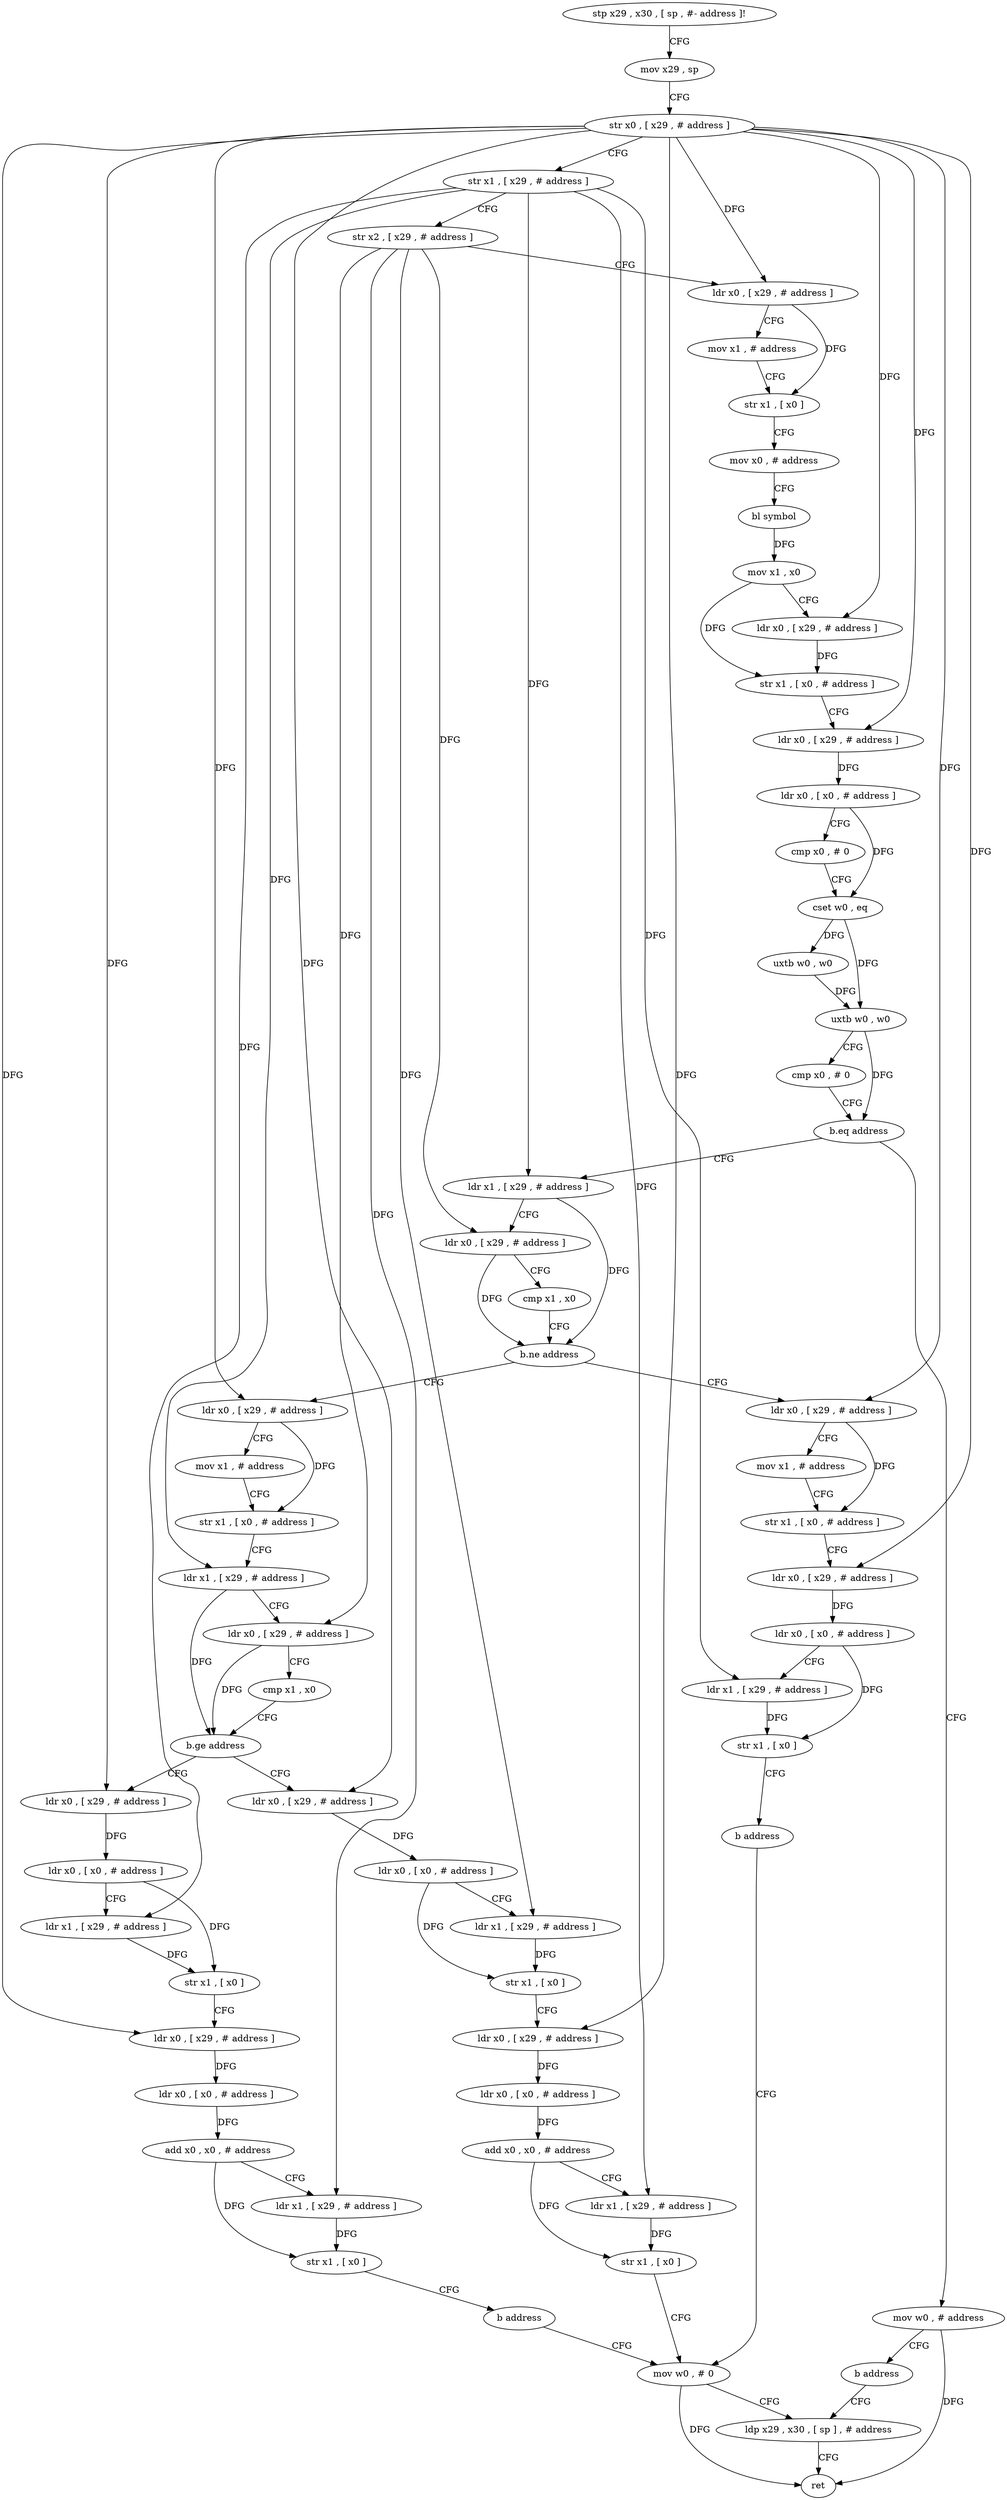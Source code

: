 digraph "func" {
"4394244" [label = "stp x29 , x30 , [ sp , #- address ]!" ]
"4394248" [label = "mov x29 , sp" ]
"4394252" [label = "str x0 , [ x29 , # address ]" ]
"4394256" [label = "str x1 , [ x29 , # address ]" ]
"4394260" [label = "str x2 , [ x29 , # address ]" ]
"4394264" [label = "ldr x0 , [ x29 , # address ]" ]
"4394268" [label = "mov x1 , # address" ]
"4394272" [label = "str x1 , [ x0 ]" ]
"4394276" [label = "mov x0 , # address" ]
"4394280" [label = "bl symbol" ]
"4394284" [label = "mov x1 , x0" ]
"4394288" [label = "ldr x0 , [ x29 , # address ]" ]
"4394292" [label = "str x1 , [ x0 , # address ]" ]
"4394296" [label = "ldr x0 , [ x29 , # address ]" ]
"4394300" [label = "ldr x0 , [ x0 , # address ]" ]
"4394304" [label = "cmp x0 , # 0" ]
"4394308" [label = "cset w0 , eq" ]
"4394312" [label = "uxtb w0 , w0" ]
"4394316" [label = "uxtb w0 , w0" ]
"4394320" [label = "cmp x0 , # 0" ]
"4394324" [label = "b.eq address" ]
"4394336" [label = "ldr x1 , [ x29 , # address ]" ]
"4394328" [label = "mov w0 , # address" ]
"4394340" [label = "ldr x0 , [ x29 , # address ]" ]
"4394344" [label = "cmp x1 , x0" ]
"4394348" [label = "b.ne address" ]
"4394384" [label = "ldr x0 , [ x29 , # address ]" ]
"4394352" [label = "ldr x0 , [ x29 , # address ]" ]
"4394332" [label = "b address" ]
"4394492" [label = "ldp x29 , x30 , [ sp ] , # address" ]
"4394388" [label = "mov x1 , # address" ]
"4394392" [label = "str x1 , [ x0 , # address ]" ]
"4394396" [label = "ldr x1 , [ x29 , # address ]" ]
"4394400" [label = "ldr x0 , [ x29 , # address ]" ]
"4394404" [label = "cmp x1 , x0" ]
"4394408" [label = "b.ge address" ]
"4394452" [label = "ldr x0 , [ x29 , # address ]" ]
"4394412" [label = "ldr x0 , [ x29 , # address ]" ]
"4394356" [label = "mov x1 , # address" ]
"4394360" [label = "str x1 , [ x0 , # address ]" ]
"4394364" [label = "ldr x0 , [ x29 , # address ]" ]
"4394368" [label = "ldr x0 , [ x0 , # address ]" ]
"4394372" [label = "ldr x1 , [ x29 , # address ]" ]
"4394376" [label = "str x1 , [ x0 ]" ]
"4394380" [label = "b address" ]
"4394488" [label = "mov w0 , # 0" ]
"4394496" [label = "ret" ]
"4394456" [label = "ldr x0 , [ x0 , # address ]" ]
"4394460" [label = "ldr x1 , [ x29 , # address ]" ]
"4394464" [label = "str x1 , [ x0 ]" ]
"4394468" [label = "ldr x0 , [ x29 , # address ]" ]
"4394472" [label = "ldr x0 , [ x0 , # address ]" ]
"4394476" [label = "add x0 , x0 , # address" ]
"4394480" [label = "ldr x1 , [ x29 , # address ]" ]
"4394484" [label = "str x1 , [ x0 ]" ]
"4394416" [label = "ldr x0 , [ x0 , # address ]" ]
"4394420" [label = "ldr x1 , [ x29 , # address ]" ]
"4394424" [label = "str x1 , [ x0 ]" ]
"4394428" [label = "ldr x0 , [ x29 , # address ]" ]
"4394432" [label = "ldr x0 , [ x0 , # address ]" ]
"4394436" [label = "add x0 , x0 , # address" ]
"4394440" [label = "ldr x1 , [ x29 , # address ]" ]
"4394444" [label = "str x1 , [ x0 ]" ]
"4394448" [label = "b address" ]
"4394244" -> "4394248" [ label = "CFG" ]
"4394248" -> "4394252" [ label = "CFG" ]
"4394252" -> "4394256" [ label = "CFG" ]
"4394252" -> "4394264" [ label = "DFG" ]
"4394252" -> "4394288" [ label = "DFG" ]
"4394252" -> "4394296" [ label = "DFG" ]
"4394252" -> "4394384" [ label = "DFG" ]
"4394252" -> "4394352" [ label = "DFG" ]
"4394252" -> "4394364" [ label = "DFG" ]
"4394252" -> "4394452" [ label = "DFG" ]
"4394252" -> "4394468" [ label = "DFG" ]
"4394252" -> "4394412" [ label = "DFG" ]
"4394252" -> "4394428" [ label = "DFG" ]
"4394256" -> "4394260" [ label = "CFG" ]
"4394256" -> "4394336" [ label = "DFG" ]
"4394256" -> "4394396" [ label = "DFG" ]
"4394256" -> "4394372" [ label = "DFG" ]
"4394256" -> "4394480" [ label = "DFG" ]
"4394256" -> "4394420" [ label = "DFG" ]
"4394260" -> "4394264" [ label = "CFG" ]
"4394260" -> "4394340" [ label = "DFG" ]
"4394260" -> "4394400" [ label = "DFG" ]
"4394260" -> "4394460" [ label = "DFG" ]
"4394260" -> "4394440" [ label = "DFG" ]
"4394264" -> "4394268" [ label = "CFG" ]
"4394264" -> "4394272" [ label = "DFG" ]
"4394268" -> "4394272" [ label = "CFG" ]
"4394272" -> "4394276" [ label = "CFG" ]
"4394276" -> "4394280" [ label = "CFG" ]
"4394280" -> "4394284" [ label = "DFG" ]
"4394284" -> "4394288" [ label = "CFG" ]
"4394284" -> "4394292" [ label = "DFG" ]
"4394288" -> "4394292" [ label = "DFG" ]
"4394292" -> "4394296" [ label = "CFG" ]
"4394296" -> "4394300" [ label = "DFG" ]
"4394300" -> "4394304" [ label = "CFG" ]
"4394300" -> "4394308" [ label = "DFG" ]
"4394304" -> "4394308" [ label = "CFG" ]
"4394308" -> "4394312" [ label = "DFG" ]
"4394308" -> "4394316" [ label = "DFG" ]
"4394312" -> "4394316" [ label = "DFG" ]
"4394316" -> "4394320" [ label = "CFG" ]
"4394316" -> "4394324" [ label = "DFG" ]
"4394320" -> "4394324" [ label = "CFG" ]
"4394324" -> "4394336" [ label = "CFG" ]
"4394324" -> "4394328" [ label = "CFG" ]
"4394336" -> "4394340" [ label = "CFG" ]
"4394336" -> "4394348" [ label = "DFG" ]
"4394328" -> "4394332" [ label = "CFG" ]
"4394328" -> "4394496" [ label = "DFG" ]
"4394340" -> "4394344" [ label = "CFG" ]
"4394340" -> "4394348" [ label = "DFG" ]
"4394344" -> "4394348" [ label = "CFG" ]
"4394348" -> "4394384" [ label = "CFG" ]
"4394348" -> "4394352" [ label = "CFG" ]
"4394384" -> "4394388" [ label = "CFG" ]
"4394384" -> "4394392" [ label = "DFG" ]
"4394352" -> "4394356" [ label = "CFG" ]
"4394352" -> "4394360" [ label = "DFG" ]
"4394332" -> "4394492" [ label = "CFG" ]
"4394492" -> "4394496" [ label = "CFG" ]
"4394388" -> "4394392" [ label = "CFG" ]
"4394392" -> "4394396" [ label = "CFG" ]
"4394396" -> "4394400" [ label = "CFG" ]
"4394396" -> "4394408" [ label = "DFG" ]
"4394400" -> "4394404" [ label = "CFG" ]
"4394400" -> "4394408" [ label = "DFG" ]
"4394404" -> "4394408" [ label = "CFG" ]
"4394408" -> "4394452" [ label = "CFG" ]
"4394408" -> "4394412" [ label = "CFG" ]
"4394452" -> "4394456" [ label = "DFG" ]
"4394412" -> "4394416" [ label = "DFG" ]
"4394356" -> "4394360" [ label = "CFG" ]
"4394360" -> "4394364" [ label = "CFG" ]
"4394364" -> "4394368" [ label = "DFG" ]
"4394368" -> "4394372" [ label = "CFG" ]
"4394368" -> "4394376" [ label = "DFG" ]
"4394372" -> "4394376" [ label = "DFG" ]
"4394376" -> "4394380" [ label = "CFG" ]
"4394380" -> "4394488" [ label = "CFG" ]
"4394488" -> "4394492" [ label = "CFG" ]
"4394488" -> "4394496" [ label = "DFG" ]
"4394456" -> "4394460" [ label = "CFG" ]
"4394456" -> "4394464" [ label = "DFG" ]
"4394460" -> "4394464" [ label = "DFG" ]
"4394464" -> "4394468" [ label = "CFG" ]
"4394468" -> "4394472" [ label = "DFG" ]
"4394472" -> "4394476" [ label = "DFG" ]
"4394476" -> "4394480" [ label = "CFG" ]
"4394476" -> "4394484" [ label = "DFG" ]
"4394480" -> "4394484" [ label = "DFG" ]
"4394484" -> "4394488" [ label = "CFG" ]
"4394416" -> "4394420" [ label = "CFG" ]
"4394416" -> "4394424" [ label = "DFG" ]
"4394420" -> "4394424" [ label = "DFG" ]
"4394424" -> "4394428" [ label = "CFG" ]
"4394428" -> "4394432" [ label = "DFG" ]
"4394432" -> "4394436" [ label = "DFG" ]
"4394436" -> "4394440" [ label = "CFG" ]
"4394436" -> "4394444" [ label = "DFG" ]
"4394440" -> "4394444" [ label = "DFG" ]
"4394444" -> "4394448" [ label = "CFG" ]
"4394448" -> "4394488" [ label = "CFG" ]
}

